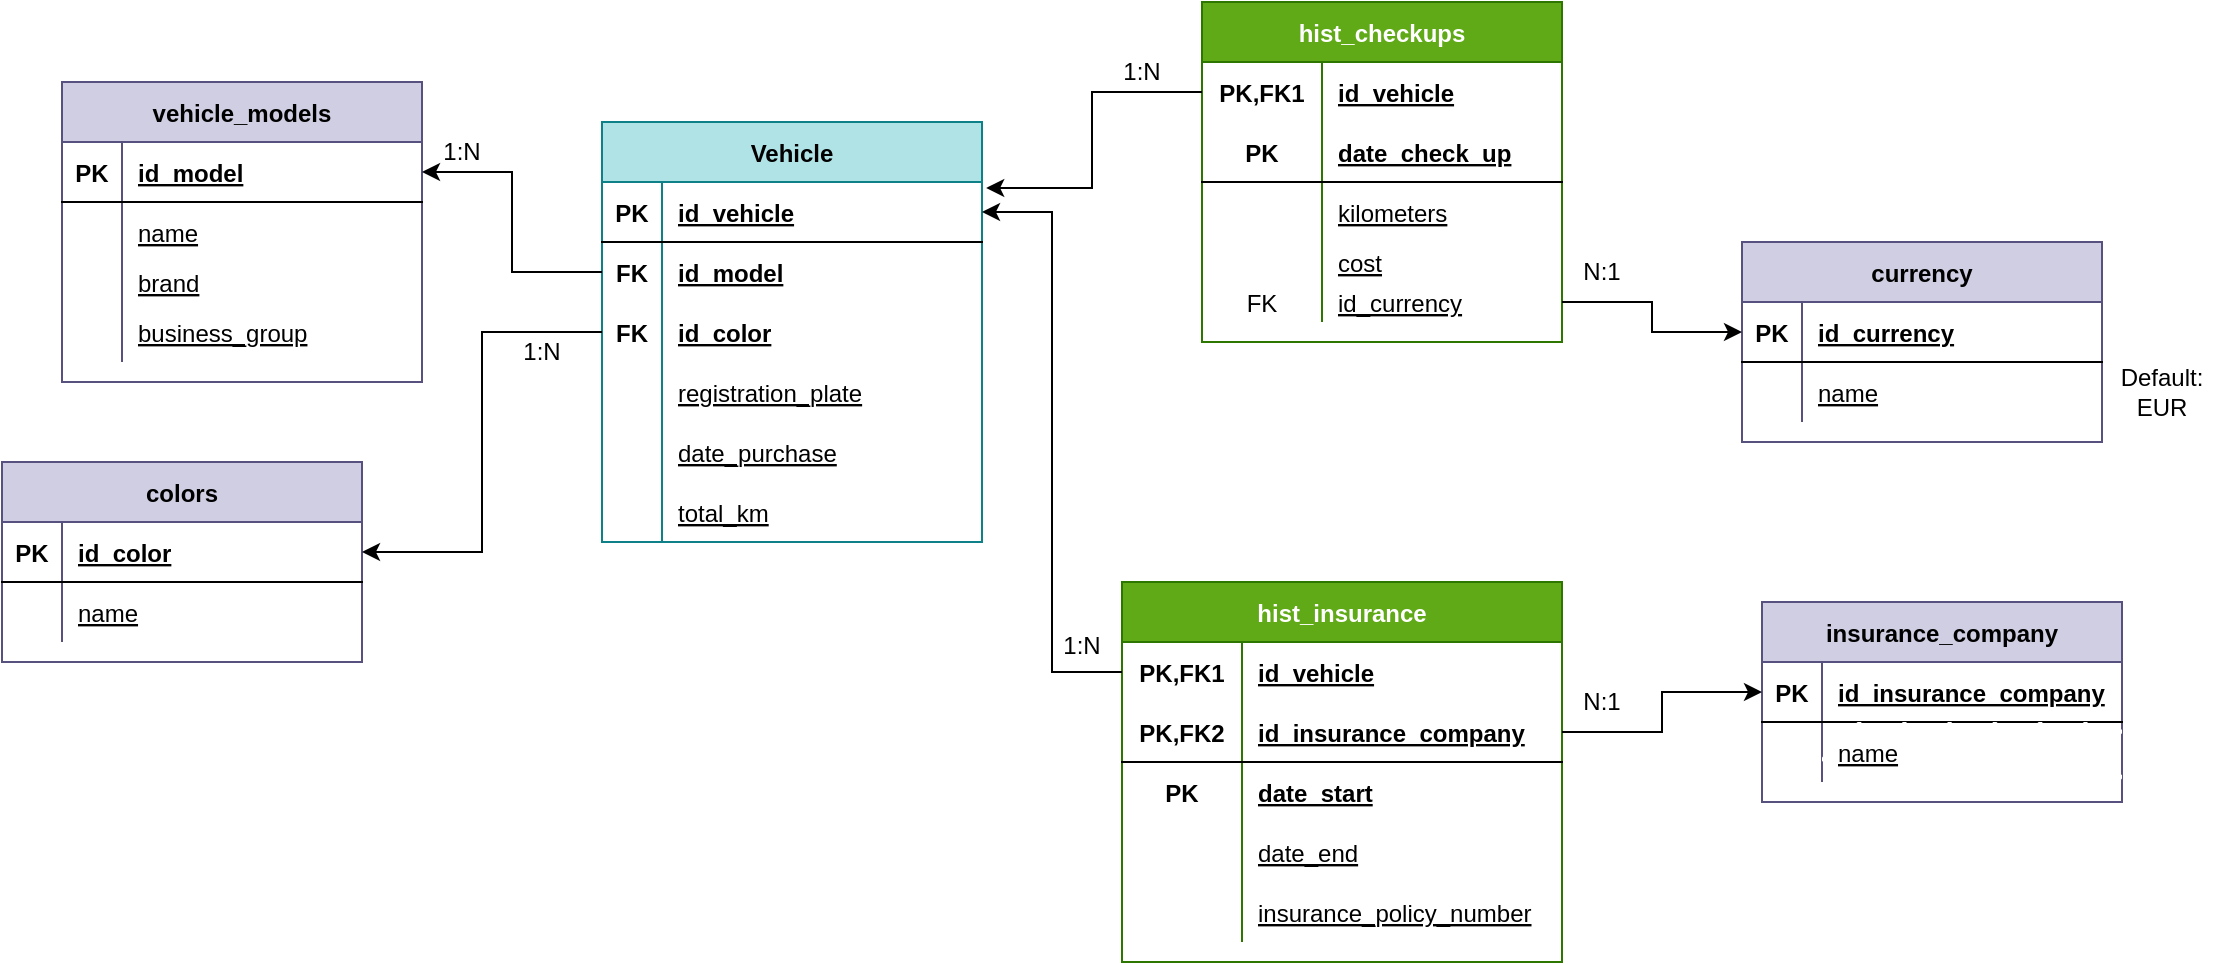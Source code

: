 <mxfile version="20.3.0" type="device"><diagram id="9w8hU1OyF4SvpH2HsI39" name="Page-1"><mxGraphModel dx="1298" dy="807" grid="1" gridSize="10" guides="1" tooltips="1" connect="1" arrows="1" fold="1" page="1" pageScale="1" pageWidth="827" pageHeight="1169" math="0" shadow="0"><root><mxCell id="0"/><mxCell id="1" parent="0"/><mxCell id="NFfWmxg9-mIGtYO5p1QO-1" value="Vehicle" style="shape=table;startSize=30;container=1;collapsible=1;childLayout=tableLayout;fixedRows=1;rowLines=0;fontStyle=1;align=center;resizeLast=1;fillColor=#b0e3e6;strokeColor=#0e8088;" vertex="1" parent="1"><mxGeometry x="320" y="330" width="190" height="210" as="geometry"/></mxCell><mxCell id="NFfWmxg9-mIGtYO5p1QO-2" value="" style="shape=tableRow;horizontal=0;startSize=0;swimlaneHead=0;swimlaneBody=0;fillColor=none;collapsible=0;dropTarget=0;points=[[0,0.5],[1,0.5]];portConstraint=eastwest;top=0;left=0;right=0;bottom=1;" vertex="1" parent="NFfWmxg9-mIGtYO5p1QO-1"><mxGeometry y="30" width="190" height="30" as="geometry"/></mxCell><mxCell id="NFfWmxg9-mIGtYO5p1QO-3" value="PK" style="shape=partialRectangle;connectable=0;fillColor=none;top=0;left=0;bottom=0;right=0;fontStyle=1;overflow=hidden;" vertex="1" parent="NFfWmxg9-mIGtYO5p1QO-2"><mxGeometry width="30" height="30" as="geometry"><mxRectangle width="30" height="30" as="alternateBounds"/></mxGeometry></mxCell><mxCell id="NFfWmxg9-mIGtYO5p1QO-4" value="id_vehicle" style="shape=partialRectangle;connectable=0;fillColor=none;top=0;left=0;bottom=0;right=0;align=left;spacingLeft=6;fontStyle=5;overflow=hidden;" vertex="1" parent="NFfWmxg9-mIGtYO5p1QO-2"><mxGeometry x="30" width="160" height="30" as="geometry"><mxRectangle width="160" height="30" as="alternateBounds"/></mxGeometry></mxCell><mxCell id="NFfWmxg9-mIGtYO5p1QO-5" value="" style="shape=tableRow;horizontal=0;startSize=0;swimlaneHead=0;swimlaneBody=0;fillColor=none;collapsible=0;dropTarget=0;points=[[0,0.5],[1,0.5]];portConstraint=eastwest;top=0;left=0;right=0;bottom=0;" vertex="1" parent="NFfWmxg9-mIGtYO5p1QO-1"><mxGeometry y="60" width="190" height="30" as="geometry"/></mxCell><mxCell id="NFfWmxg9-mIGtYO5p1QO-6" value="FK" style="shape=partialRectangle;connectable=0;fillColor=none;top=0;left=0;bottom=0;right=0;editable=1;overflow=hidden;fontStyle=1" vertex="1" parent="NFfWmxg9-mIGtYO5p1QO-5"><mxGeometry width="30" height="30" as="geometry"><mxRectangle width="30" height="30" as="alternateBounds"/></mxGeometry></mxCell><mxCell id="NFfWmxg9-mIGtYO5p1QO-7" value="id_model" style="shape=partialRectangle;connectable=0;fillColor=none;top=0;left=0;bottom=0;right=0;align=left;spacingLeft=6;overflow=hidden;fontStyle=5" vertex="1" parent="NFfWmxg9-mIGtYO5p1QO-5"><mxGeometry x="30" width="160" height="30" as="geometry"><mxRectangle width="160" height="30" as="alternateBounds"/></mxGeometry></mxCell><mxCell id="NFfWmxg9-mIGtYO5p1QO-8" value="" style="shape=tableRow;horizontal=0;startSize=0;swimlaneHead=0;swimlaneBody=0;fillColor=none;collapsible=0;dropTarget=0;points=[[0,0.5],[1,0.5]];portConstraint=eastwest;top=0;left=0;right=0;bottom=0;" vertex="1" parent="NFfWmxg9-mIGtYO5p1QO-1"><mxGeometry y="90" width="190" height="30" as="geometry"/></mxCell><mxCell id="NFfWmxg9-mIGtYO5p1QO-9" value="FK" style="shape=partialRectangle;connectable=0;fillColor=none;top=0;left=0;bottom=0;right=0;editable=1;overflow=hidden;fontStyle=1" vertex="1" parent="NFfWmxg9-mIGtYO5p1QO-8"><mxGeometry width="30" height="30" as="geometry"><mxRectangle width="30" height="30" as="alternateBounds"/></mxGeometry></mxCell><mxCell id="NFfWmxg9-mIGtYO5p1QO-10" value="id_color" style="shape=partialRectangle;connectable=0;fillColor=none;top=0;left=0;bottom=0;right=0;align=left;spacingLeft=6;overflow=hidden;fontStyle=5" vertex="1" parent="NFfWmxg9-mIGtYO5p1QO-8"><mxGeometry x="30" width="160" height="30" as="geometry"><mxRectangle width="160" height="30" as="alternateBounds"/></mxGeometry></mxCell><mxCell id="NFfWmxg9-mIGtYO5p1QO-11" value="" style="shape=tableRow;horizontal=0;startSize=0;swimlaneHead=0;swimlaneBody=0;fillColor=none;collapsible=0;dropTarget=0;points=[[0,0.5],[1,0.5]];portConstraint=eastwest;top=0;left=0;right=0;bottom=0;" vertex="1" parent="NFfWmxg9-mIGtYO5p1QO-1"><mxGeometry y="120" width="190" height="30" as="geometry"/></mxCell><mxCell id="NFfWmxg9-mIGtYO5p1QO-12" value="" style="shape=partialRectangle;connectable=0;fillColor=none;top=0;left=0;bottom=0;right=0;editable=1;overflow=hidden;" vertex="1" parent="NFfWmxg9-mIGtYO5p1QO-11"><mxGeometry width="30" height="30" as="geometry"><mxRectangle width="30" height="30" as="alternateBounds"/></mxGeometry></mxCell><mxCell id="NFfWmxg9-mIGtYO5p1QO-13" value="registration_plate" style="shape=partialRectangle;connectable=0;fillColor=none;top=0;left=0;bottom=0;right=0;align=left;spacingLeft=6;overflow=hidden;fontStyle=4" vertex="1" parent="NFfWmxg9-mIGtYO5p1QO-11"><mxGeometry x="30" width="160" height="30" as="geometry"><mxRectangle width="160" height="30" as="alternateBounds"/></mxGeometry></mxCell><mxCell id="NFfWmxg9-mIGtYO5p1QO-14" value="" style="shape=tableRow;horizontal=0;startSize=0;swimlaneHead=0;swimlaneBody=0;fillColor=none;collapsible=0;dropTarget=0;points=[[0,0.5],[1,0.5]];portConstraint=eastwest;top=0;left=0;right=0;bottom=0;" vertex="1" parent="NFfWmxg9-mIGtYO5p1QO-1"><mxGeometry y="150" width="190" height="30" as="geometry"/></mxCell><mxCell id="NFfWmxg9-mIGtYO5p1QO-15" value="" style="shape=partialRectangle;connectable=0;fillColor=none;top=0;left=0;bottom=0;right=0;editable=1;overflow=hidden;" vertex="1" parent="NFfWmxg9-mIGtYO5p1QO-14"><mxGeometry width="30" height="30" as="geometry"><mxRectangle width="30" height="30" as="alternateBounds"/></mxGeometry></mxCell><mxCell id="NFfWmxg9-mIGtYO5p1QO-16" value="date_purchase" style="shape=partialRectangle;connectable=0;fillColor=none;top=0;left=0;bottom=0;right=0;align=left;spacingLeft=6;overflow=hidden;fontStyle=4" vertex="1" parent="NFfWmxg9-mIGtYO5p1QO-14"><mxGeometry x="30" width="160" height="30" as="geometry"><mxRectangle width="160" height="30" as="alternateBounds"/></mxGeometry></mxCell><mxCell id="NFfWmxg9-mIGtYO5p1QO-17" value="" style="shape=tableRow;horizontal=0;startSize=0;swimlaneHead=0;swimlaneBody=0;fillColor=none;collapsible=0;dropTarget=0;points=[[0,0.5],[1,0.5]];portConstraint=eastwest;top=0;left=0;right=0;bottom=0;" vertex="1" parent="NFfWmxg9-mIGtYO5p1QO-1"><mxGeometry y="180" width="190" height="30" as="geometry"/></mxCell><mxCell id="NFfWmxg9-mIGtYO5p1QO-18" value="" style="shape=partialRectangle;connectable=0;fillColor=none;top=0;left=0;bottom=0;right=0;editable=1;overflow=hidden;" vertex="1" parent="NFfWmxg9-mIGtYO5p1QO-17"><mxGeometry width="30" height="30" as="geometry"><mxRectangle width="30" height="30" as="alternateBounds"/></mxGeometry></mxCell><mxCell id="NFfWmxg9-mIGtYO5p1QO-19" value="total_km" style="shape=partialRectangle;connectable=0;fillColor=none;top=0;left=0;bottom=0;right=0;align=left;spacingLeft=6;overflow=hidden;fontStyle=4" vertex="1" parent="NFfWmxg9-mIGtYO5p1QO-17"><mxGeometry x="30" width="160" height="30" as="geometry"><mxRectangle width="160" height="30" as="alternateBounds"/></mxGeometry></mxCell><mxCell id="NFfWmxg9-mIGtYO5p1QO-20" value="vehicle_models" style="shape=table;startSize=30;container=1;collapsible=1;childLayout=tableLayout;fixedRows=1;rowLines=0;fontStyle=1;align=center;resizeLast=1;fillColor=#d0cee2;strokeColor=#56517e;" vertex="1" parent="1"><mxGeometry x="50" y="310" width="180" height="150" as="geometry"/></mxCell><mxCell id="NFfWmxg9-mIGtYO5p1QO-21" value="" style="shape=tableRow;horizontal=0;startSize=0;swimlaneHead=0;swimlaneBody=0;fillColor=none;collapsible=0;dropTarget=0;points=[[0,0.5],[1,0.5]];portConstraint=eastwest;top=0;left=0;right=0;bottom=1;" vertex="1" parent="NFfWmxg9-mIGtYO5p1QO-20"><mxGeometry y="30" width="180" height="30" as="geometry"/></mxCell><mxCell id="NFfWmxg9-mIGtYO5p1QO-22" value="PK" style="shape=partialRectangle;connectable=0;fillColor=none;top=0;left=0;bottom=0;right=0;fontStyle=1;overflow=hidden;" vertex="1" parent="NFfWmxg9-mIGtYO5p1QO-21"><mxGeometry width="30" height="30" as="geometry"><mxRectangle width="30" height="30" as="alternateBounds"/></mxGeometry></mxCell><mxCell id="NFfWmxg9-mIGtYO5p1QO-23" value="id_model" style="shape=partialRectangle;connectable=0;fillColor=none;top=0;left=0;bottom=0;right=0;align=left;spacingLeft=6;fontStyle=5;overflow=hidden;" vertex="1" parent="NFfWmxg9-mIGtYO5p1QO-21"><mxGeometry x="30" width="150" height="30" as="geometry"><mxRectangle width="150" height="30" as="alternateBounds"/></mxGeometry></mxCell><mxCell id="NFfWmxg9-mIGtYO5p1QO-24" value="" style="shape=tableRow;horizontal=0;startSize=0;swimlaneHead=0;swimlaneBody=0;fillColor=none;collapsible=0;dropTarget=0;points=[[0,0.5],[1,0.5]];portConstraint=eastwest;top=0;left=0;right=0;bottom=0;" vertex="1" parent="NFfWmxg9-mIGtYO5p1QO-20"><mxGeometry y="60" width="180" height="30" as="geometry"/></mxCell><mxCell id="NFfWmxg9-mIGtYO5p1QO-25" value="" style="shape=partialRectangle;connectable=0;fillColor=none;top=0;left=0;bottom=0;right=0;editable=1;overflow=hidden;" vertex="1" parent="NFfWmxg9-mIGtYO5p1QO-24"><mxGeometry width="30" height="30" as="geometry"><mxRectangle width="30" height="30" as="alternateBounds"/></mxGeometry></mxCell><mxCell id="NFfWmxg9-mIGtYO5p1QO-26" value="name" style="shape=partialRectangle;connectable=0;fillColor=none;top=0;left=0;bottom=0;right=0;align=left;spacingLeft=6;overflow=hidden;fontStyle=4" vertex="1" parent="NFfWmxg9-mIGtYO5p1QO-24"><mxGeometry x="30" width="150" height="30" as="geometry"><mxRectangle width="150" height="30" as="alternateBounds"/></mxGeometry></mxCell><mxCell id="NFfWmxg9-mIGtYO5p1QO-27" value="" style="shape=tableRow;horizontal=0;startSize=0;swimlaneHead=0;swimlaneBody=0;fillColor=none;collapsible=0;dropTarget=0;points=[[0,0.5],[1,0.5]];portConstraint=eastwest;top=0;left=0;right=0;bottom=0;" vertex="1" parent="NFfWmxg9-mIGtYO5p1QO-20"><mxGeometry y="90" width="180" height="20" as="geometry"/></mxCell><mxCell id="NFfWmxg9-mIGtYO5p1QO-28" value="" style="shape=partialRectangle;connectable=0;fillColor=none;top=0;left=0;bottom=0;right=0;editable=1;overflow=hidden;" vertex="1" parent="NFfWmxg9-mIGtYO5p1QO-27"><mxGeometry width="30" height="20" as="geometry"><mxRectangle width="30" height="20" as="alternateBounds"/></mxGeometry></mxCell><mxCell id="NFfWmxg9-mIGtYO5p1QO-29" value="brand" style="shape=partialRectangle;connectable=0;fillColor=none;top=0;left=0;bottom=0;right=0;align=left;spacingLeft=6;overflow=hidden;fontStyle=4" vertex="1" parent="NFfWmxg9-mIGtYO5p1QO-27"><mxGeometry x="30" width="150" height="20" as="geometry"><mxRectangle width="150" height="20" as="alternateBounds"/></mxGeometry></mxCell><mxCell id="NFfWmxg9-mIGtYO5p1QO-30" value="" style="shape=tableRow;horizontal=0;startSize=0;swimlaneHead=0;swimlaneBody=0;fillColor=none;collapsible=0;dropTarget=0;points=[[0,0.5],[1,0.5]];portConstraint=eastwest;top=0;left=0;right=0;bottom=0;" vertex="1" parent="NFfWmxg9-mIGtYO5p1QO-20"><mxGeometry y="110" width="180" height="30" as="geometry"/></mxCell><mxCell id="NFfWmxg9-mIGtYO5p1QO-31" value="" style="shape=partialRectangle;connectable=0;fillColor=none;top=0;left=0;bottom=0;right=0;editable=1;overflow=hidden;" vertex="1" parent="NFfWmxg9-mIGtYO5p1QO-30"><mxGeometry width="30" height="30" as="geometry"><mxRectangle width="30" height="30" as="alternateBounds"/></mxGeometry></mxCell><mxCell id="NFfWmxg9-mIGtYO5p1QO-32" value="business_group" style="shape=partialRectangle;connectable=0;fillColor=none;top=0;left=0;bottom=0;right=0;align=left;spacingLeft=6;overflow=hidden;fontStyle=4" vertex="1" parent="NFfWmxg9-mIGtYO5p1QO-30"><mxGeometry x="30" width="150" height="30" as="geometry"><mxRectangle width="150" height="30" as="alternateBounds"/></mxGeometry></mxCell><mxCell id="NFfWmxg9-mIGtYO5p1QO-33" value="colors" style="shape=table;startSize=30;container=1;collapsible=1;childLayout=tableLayout;fixedRows=1;rowLines=0;fontStyle=1;align=center;resizeLast=1;fillColor=#d0cee2;strokeColor=#56517e;" vertex="1" parent="1"><mxGeometry x="20" y="500" width="180" height="100" as="geometry"/></mxCell><mxCell id="NFfWmxg9-mIGtYO5p1QO-34" value="" style="shape=tableRow;horizontal=0;startSize=0;swimlaneHead=0;swimlaneBody=0;fillColor=none;collapsible=0;dropTarget=0;points=[[0,0.5],[1,0.5]];portConstraint=eastwest;top=0;left=0;right=0;bottom=1;" vertex="1" parent="NFfWmxg9-mIGtYO5p1QO-33"><mxGeometry y="30" width="180" height="30" as="geometry"/></mxCell><mxCell id="NFfWmxg9-mIGtYO5p1QO-35" value="PK" style="shape=partialRectangle;connectable=0;fillColor=none;top=0;left=0;bottom=0;right=0;fontStyle=1;overflow=hidden;" vertex="1" parent="NFfWmxg9-mIGtYO5p1QO-34"><mxGeometry width="30" height="30" as="geometry"><mxRectangle width="30" height="30" as="alternateBounds"/></mxGeometry></mxCell><mxCell id="NFfWmxg9-mIGtYO5p1QO-36" value="id_color" style="shape=partialRectangle;connectable=0;fillColor=none;top=0;left=0;bottom=0;right=0;align=left;spacingLeft=6;fontStyle=5;overflow=hidden;" vertex="1" parent="NFfWmxg9-mIGtYO5p1QO-34"><mxGeometry x="30" width="150" height="30" as="geometry"><mxRectangle width="150" height="30" as="alternateBounds"/></mxGeometry></mxCell><mxCell id="NFfWmxg9-mIGtYO5p1QO-37" value="" style="shape=tableRow;horizontal=0;startSize=0;swimlaneHead=0;swimlaneBody=0;fillColor=none;collapsible=0;dropTarget=0;points=[[0,0.5],[1,0.5]];portConstraint=eastwest;top=0;left=0;right=0;bottom=0;" vertex="1" parent="NFfWmxg9-mIGtYO5p1QO-33"><mxGeometry y="60" width="180" height="30" as="geometry"/></mxCell><mxCell id="NFfWmxg9-mIGtYO5p1QO-38" value="" style="shape=partialRectangle;connectable=0;fillColor=none;top=0;left=0;bottom=0;right=0;editable=1;overflow=hidden;" vertex="1" parent="NFfWmxg9-mIGtYO5p1QO-37"><mxGeometry width="30" height="30" as="geometry"><mxRectangle width="30" height="30" as="alternateBounds"/></mxGeometry></mxCell><mxCell id="NFfWmxg9-mIGtYO5p1QO-39" value="name" style="shape=partialRectangle;connectable=0;fillColor=none;top=0;left=0;bottom=0;right=0;align=left;spacingLeft=6;overflow=hidden;fontStyle=4" vertex="1" parent="NFfWmxg9-mIGtYO5p1QO-37"><mxGeometry x="30" width="150" height="30" as="geometry"><mxRectangle width="150" height="30" as="alternateBounds"/></mxGeometry></mxCell><mxCell id="NFfWmxg9-mIGtYO5p1QO-40" value="currency" style="shape=table;startSize=30;container=1;collapsible=1;childLayout=tableLayout;fixedRows=1;rowLines=0;fontStyle=1;align=center;resizeLast=1;fillColor=#d0cee2;strokeColor=#56517e;" vertex="1" parent="1"><mxGeometry x="890" y="390" width="180" height="100" as="geometry"/></mxCell><mxCell id="NFfWmxg9-mIGtYO5p1QO-41" value="" style="shape=tableRow;horizontal=0;startSize=0;swimlaneHead=0;swimlaneBody=0;fillColor=none;collapsible=0;dropTarget=0;points=[[0,0.5],[1,0.5]];portConstraint=eastwest;top=0;left=0;right=0;bottom=1;" vertex="1" parent="NFfWmxg9-mIGtYO5p1QO-40"><mxGeometry y="30" width="180" height="30" as="geometry"/></mxCell><mxCell id="NFfWmxg9-mIGtYO5p1QO-42" value="PK" style="shape=partialRectangle;connectable=0;fillColor=none;top=0;left=0;bottom=0;right=0;fontStyle=1;overflow=hidden;" vertex="1" parent="NFfWmxg9-mIGtYO5p1QO-41"><mxGeometry width="30" height="30" as="geometry"><mxRectangle width="30" height="30" as="alternateBounds"/></mxGeometry></mxCell><mxCell id="NFfWmxg9-mIGtYO5p1QO-43" value="id_currency" style="shape=partialRectangle;connectable=0;fillColor=none;top=0;left=0;bottom=0;right=0;align=left;spacingLeft=6;fontStyle=5;overflow=hidden;" vertex="1" parent="NFfWmxg9-mIGtYO5p1QO-41"><mxGeometry x="30" width="150" height="30" as="geometry"><mxRectangle width="150" height="30" as="alternateBounds"/></mxGeometry></mxCell><mxCell id="NFfWmxg9-mIGtYO5p1QO-44" value="" style="shape=tableRow;horizontal=0;startSize=0;swimlaneHead=0;swimlaneBody=0;fillColor=none;collapsible=0;dropTarget=0;points=[[0,0.5],[1,0.5]];portConstraint=eastwest;top=0;left=0;right=0;bottom=0;" vertex="1" parent="NFfWmxg9-mIGtYO5p1QO-40"><mxGeometry y="60" width="180" height="30" as="geometry"/></mxCell><mxCell id="NFfWmxg9-mIGtYO5p1QO-45" value="" style="shape=partialRectangle;connectable=0;fillColor=none;top=0;left=0;bottom=0;right=0;editable=1;overflow=hidden;" vertex="1" parent="NFfWmxg9-mIGtYO5p1QO-44"><mxGeometry width="30" height="30" as="geometry"><mxRectangle width="30" height="30" as="alternateBounds"/></mxGeometry></mxCell><mxCell id="NFfWmxg9-mIGtYO5p1QO-46" value="name" style="shape=partialRectangle;connectable=0;fillColor=none;top=0;left=0;bottom=0;right=0;align=left;spacingLeft=6;overflow=hidden;fontStyle=4" vertex="1" parent="NFfWmxg9-mIGtYO5p1QO-44"><mxGeometry x="30" width="150" height="30" as="geometry"><mxRectangle width="150" height="30" as="alternateBounds"/></mxGeometry></mxCell><mxCell id="NFfWmxg9-mIGtYO5p1QO-47" style="edgeStyle=orthogonalEdgeStyle;rounded=0;orthogonalLoop=1;jettySize=auto;html=1;exitX=0;exitY=0.5;exitDx=0;exitDy=0;entryX=1;entryY=0.5;entryDx=0;entryDy=0;" edge="1" parent="1" source="NFfWmxg9-mIGtYO5p1QO-8" target="NFfWmxg9-mIGtYO5p1QO-34"><mxGeometry relative="1" as="geometry"/></mxCell><mxCell id="NFfWmxg9-mIGtYO5p1QO-48" value="hist_checkups" style="shape=table;startSize=30;container=1;collapsible=1;childLayout=tableLayout;fixedRows=1;rowLines=0;fontStyle=1;align=center;resizeLast=1;fillColor=#60a917;strokeColor=#2D7600;fontColor=#ffffff;" vertex="1" parent="1"><mxGeometry x="620" y="270" width="180" height="170" as="geometry"><mxRectangle x="620" y="270" width="120" height="30" as="alternateBounds"/></mxGeometry></mxCell><mxCell id="NFfWmxg9-mIGtYO5p1QO-49" value="" style="shape=tableRow;horizontal=0;startSize=0;swimlaneHead=0;swimlaneBody=0;fillColor=none;collapsible=0;dropTarget=0;points=[[0,0.5],[1,0.5]];portConstraint=eastwest;top=0;left=0;right=0;bottom=0;" vertex="1" parent="NFfWmxg9-mIGtYO5p1QO-48"><mxGeometry y="30" width="180" height="30" as="geometry"/></mxCell><mxCell id="NFfWmxg9-mIGtYO5p1QO-50" value="PK,FK1" style="shape=partialRectangle;connectable=0;fillColor=none;top=0;left=0;bottom=0;right=0;fontStyle=1;overflow=hidden;" vertex="1" parent="NFfWmxg9-mIGtYO5p1QO-49"><mxGeometry width="60" height="30" as="geometry"><mxRectangle width="60" height="30" as="alternateBounds"/></mxGeometry></mxCell><mxCell id="NFfWmxg9-mIGtYO5p1QO-51" value="id_vehicle" style="shape=partialRectangle;connectable=0;fillColor=none;top=0;left=0;bottom=0;right=0;align=left;spacingLeft=6;fontStyle=5;overflow=hidden;" vertex="1" parent="NFfWmxg9-mIGtYO5p1QO-49"><mxGeometry x="60" width="120" height="30" as="geometry"><mxRectangle width="120" height="30" as="alternateBounds"/></mxGeometry></mxCell><mxCell id="NFfWmxg9-mIGtYO5p1QO-52" value="" style="shape=tableRow;horizontal=0;startSize=0;swimlaneHead=0;swimlaneBody=0;fillColor=none;collapsible=0;dropTarget=0;points=[[0,0.5],[1,0.5]];portConstraint=eastwest;top=0;left=0;right=0;bottom=1;" vertex="1" parent="NFfWmxg9-mIGtYO5p1QO-48"><mxGeometry y="60" width="180" height="30" as="geometry"/></mxCell><mxCell id="NFfWmxg9-mIGtYO5p1QO-53" value="PK" style="shape=partialRectangle;connectable=0;fillColor=none;top=0;left=0;bottom=0;right=0;fontStyle=1;overflow=hidden;" vertex="1" parent="NFfWmxg9-mIGtYO5p1QO-52"><mxGeometry width="60" height="30" as="geometry"><mxRectangle width="60" height="30" as="alternateBounds"/></mxGeometry></mxCell><mxCell id="NFfWmxg9-mIGtYO5p1QO-54" value="date_check_up" style="shape=partialRectangle;connectable=0;fillColor=none;top=0;left=0;bottom=0;right=0;align=left;spacingLeft=6;fontStyle=5;overflow=hidden;" vertex="1" parent="NFfWmxg9-mIGtYO5p1QO-52"><mxGeometry x="60" width="120" height="30" as="geometry"><mxRectangle width="120" height="30" as="alternateBounds"/></mxGeometry></mxCell><mxCell id="NFfWmxg9-mIGtYO5p1QO-55" value="" style="shape=tableRow;horizontal=0;startSize=0;swimlaneHead=0;swimlaneBody=0;fillColor=none;collapsible=0;dropTarget=0;points=[[0,0.5],[1,0.5]];portConstraint=eastwest;top=0;left=0;right=0;bottom=0;" vertex="1" parent="NFfWmxg9-mIGtYO5p1QO-48"><mxGeometry y="90" width="180" height="30" as="geometry"/></mxCell><mxCell id="NFfWmxg9-mIGtYO5p1QO-56" value="" style="shape=partialRectangle;connectable=0;fillColor=none;top=0;left=0;bottom=0;right=0;editable=1;overflow=hidden;" vertex="1" parent="NFfWmxg9-mIGtYO5p1QO-55"><mxGeometry width="60" height="30" as="geometry"><mxRectangle width="60" height="30" as="alternateBounds"/></mxGeometry></mxCell><mxCell id="NFfWmxg9-mIGtYO5p1QO-57" value="kilometers" style="shape=partialRectangle;connectable=0;fillColor=none;top=0;left=0;bottom=0;right=0;align=left;spacingLeft=6;overflow=hidden;fontStyle=4" vertex="1" parent="NFfWmxg9-mIGtYO5p1QO-55"><mxGeometry x="60" width="120" height="30" as="geometry"><mxRectangle width="120" height="30" as="alternateBounds"/></mxGeometry></mxCell><mxCell id="NFfWmxg9-mIGtYO5p1QO-58" value="" style="shape=tableRow;horizontal=0;startSize=0;swimlaneHead=0;swimlaneBody=0;fillColor=none;collapsible=0;dropTarget=0;points=[[0,0.5],[1,0.5]];portConstraint=eastwest;top=0;left=0;right=0;bottom=0;" vertex="1" parent="NFfWmxg9-mIGtYO5p1QO-48"><mxGeometry y="120" width="180" height="20" as="geometry"/></mxCell><mxCell id="NFfWmxg9-mIGtYO5p1QO-59" value="" style="shape=partialRectangle;connectable=0;fillColor=none;top=0;left=0;bottom=0;right=0;editable=1;overflow=hidden;" vertex="1" parent="NFfWmxg9-mIGtYO5p1QO-58"><mxGeometry width="60" height="20" as="geometry"><mxRectangle width="60" height="20" as="alternateBounds"/></mxGeometry></mxCell><mxCell id="NFfWmxg9-mIGtYO5p1QO-60" value="cost" style="shape=partialRectangle;connectable=0;fillColor=none;top=0;left=0;bottom=0;right=0;align=left;spacingLeft=6;overflow=hidden;fontStyle=4" vertex="1" parent="NFfWmxg9-mIGtYO5p1QO-58"><mxGeometry x="60" width="120" height="20" as="geometry"><mxRectangle width="120" height="20" as="alternateBounds"/></mxGeometry></mxCell><mxCell id="NFfWmxg9-mIGtYO5p1QO-61" value="" style="shape=tableRow;horizontal=0;startSize=0;swimlaneHead=0;swimlaneBody=0;fillColor=none;collapsible=0;dropTarget=0;points=[[0,0.5],[1,0.5]];portConstraint=eastwest;top=0;left=0;right=0;bottom=0;" vertex="1" parent="NFfWmxg9-mIGtYO5p1QO-48"><mxGeometry y="140" width="180" height="20" as="geometry"/></mxCell><mxCell id="NFfWmxg9-mIGtYO5p1QO-62" value="FK" style="shape=partialRectangle;connectable=0;fillColor=none;top=0;left=0;bottom=0;right=0;editable=1;overflow=hidden;" vertex="1" parent="NFfWmxg9-mIGtYO5p1QO-61"><mxGeometry width="60" height="20" as="geometry"><mxRectangle width="60" height="20" as="alternateBounds"/></mxGeometry></mxCell><mxCell id="NFfWmxg9-mIGtYO5p1QO-63" value="id_currency" style="shape=partialRectangle;connectable=0;fillColor=none;top=0;left=0;bottom=0;right=0;align=left;spacingLeft=6;overflow=hidden;fontStyle=4" vertex="1" parent="NFfWmxg9-mIGtYO5p1QO-61"><mxGeometry x="60" width="120" height="20" as="geometry"><mxRectangle width="120" height="20" as="alternateBounds"/></mxGeometry></mxCell><mxCell id="NFfWmxg9-mIGtYO5p1QO-64" style="edgeStyle=orthogonalEdgeStyle;rounded=0;orthogonalLoop=1;jettySize=auto;html=1;exitX=0;exitY=0.5;exitDx=0;exitDy=0;entryX=1;entryY=0.5;entryDx=0;entryDy=0;" edge="1" parent="1" source="NFfWmxg9-mIGtYO5p1QO-5" target="NFfWmxg9-mIGtYO5p1QO-21"><mxGeometry relative="1" as="geometry"/></mxCell><mxCell id="NFfWmxg9-mIGtYO5p1QO-65" value="Default: EUR" style="text;html=1;strokeColor=none;fillColor=none;align=center;verticalAlign=middle;whiteSpace=wrap;rounded=0;" vertex="1" parent="1"><mxGeometry x="1070" y="450" width="60" height="30" as="geometry"/></mxCell><mxCell id="NFfWmxg9-mIGtYO5p1QO-66" value="hist_insurance" style="shape=table;startSize=30;container=1;collapsible=1;childLayout=tableLayout;fixedRows=1;rowLines=0;fontStyle=1;align=center;resizeLast=1;fillColor=#60a917;strokeColor=#2D7600;fontColor=#ffffff;" vertex="1" parent="1"><mxGeometry x="580" y="560" width="220" height="190" as="geometry"/></mxCell><mxCell id="NFfWmxg9-mIGtYO5p1QO-67" value="" style="shape=tableRow;horizontal=0;startSize=0;swimlaneHead=0;swimlaneBody=0;fillColor=none;collapsible=0;dropTarget=0;points=[[0,0.5],[1,0.5]];portConstraint=eastwest;top=0;left=0;right=0;bottom=0;" vertex="1" parent="NFfWmxg9-mIGtYO5p1QO-66"><mxGeometry y="30" width="220" height="30" as="geometry"/></mxCell><mxCell id="NFfWmxg9-mIGtYO5p1QO-68" value="PK,FK1" style="shape=partialRectangle;connectable=0;fillColor=none;top=0;left=0;bottom=0;right=0;fontStyle=1;overflow=hidden;" vertex="1" parent="NFfWmxg9-mIGtYO5p1QO-67"><mxGeometry width="60" height="30" as="geometry"><mxRectangle width="60" height="30" as="alternateBounds"/></mxGeometry></mxCell><mxCell id="NFfWmxg9-mIGtYO5p1QO-69" value="id_vehicle" style="shape=partialRectangle;connectable=0;fillColor=none;top=0;left=0;bottom=0;right=0;align=left;spacingLeft=6;fontStyle=5;overflow=hidden;" vertex="1" parent="NFfWmxg9-mIGtYO5p1QO-67"><mxGeometry x="60" width="160" height="30" as="geometry"><mxRectangle width="160" height="30" as="alternateBounds"/></mxGeometry></mxCell><mxCell id="NFfWmxg9-mIGtYO5p1QO-70" value="" style="shape=tableRow;horizontal=0;startSize=0;swimlaneHead=0;swimlaneBody=0;fillColor=none;collapsible=0;dropTarget=0;points=[[0,0.5],[1,0.5]];portConstraint=eastwest;top=0;left=0;right=0;bottom=1;" vertex="1" parent="NFfWmxg9-mIGtYO5p1QO-66"><mxGeometry y="60" width="220" height="30" as="geometry"/></mxCell><mxCell id="NFfWmxg9-mIGtYO5p1QO-71" value="PK,FK2" style="shape=partialRectangle;connectable=0;fillColor=none;top=0;left=0;bottom=0;right=0;fontStyle=1;overflow=hidden;" vertex="1" parent="NFfWmxg9-mIGtYO5p1QO-70"><mxGeometry width="60" height="30" as="geometry"><mxRectangle width="60" height="30" as="alternateBounds"/></mxGeometry></mxCell><mxCell id="NFfWmxg9-mIGtYO5p1QO-72" value="id_insurance_company" style="shape=partialRectangle;connectable=0;fillColor=none;top=0;left=0;bottom=0;right=0;align=left;spacingLeft=6;fontStyle=5;overflow=hidden;" vertex="1" parent="NFfWmxg9-mIGtYO5p1QO-70"><mxGeometry x="60" width="160" height="30" as="geometry"><mxRectangle width="160" height="30" as="alternateBounds"/></mxGeometry></mxCell><mxCell id="NFfWmxg9-mIGtYO5p1QO-73" value="" style="shape=tableRow;horizontal=0;startSize=0;swimlaneHead=0;swimlaneBody=0;fillColor=none;collapsible=0;dropTarget=0;points=[[0,0.5],[1,0.5]];portConstraint=eastwest;top=0;left=0;right=0;bottom=0;" vertex="1" parent="NFfWmxg9-mIGtYO5p1QO-66"><mxGeometry y="90" width="220" height="30" as="geometry"/></mxCell><mxCell id="NFfWmxg9-mIGtYO5p1QO-74" value="PK" style="shape=partialRectangle;connectable=0;fillColor=none;top=0;left=0;bottom=0;right=0;editable=1;overflow=hidden;fontStyle=1" vertex="1" parent="NFfWmxg9-mIGtYO5p1QO-73"><mxGeometry width="60" height="30" as="geometry"><mxRectangle width="60" height="30" as="alternateBounds"/></mxGeometry></mxCell><mxCell id="NFfWmxg9-mIGtYO5p1QO-75" value="date_start" style="shape=partialRectangle;connectable=0;fillColor=none;top=0;left=0;bottom=0;right=0;align=left;spacingLeft=6;overflow=hidden;fontStyle=5" vertex="1" parent="NFfWmxg9-mIGtYO5p1QO-73"><mxGeometry x="60" width="160" height="30" as="geometry"><mxRectangle width="160" height="30" as="alternateBounds"/></mxGeometry></mxCell><mxCell id="NFfWmxg9-mIGtYO5p1QO-76" value="" style="shape=tableRow;horizontal=0;startSize=0;swimlaneHead=0;swimlaneBody=0;fillColor=none;collapsible=0;dropTarget=0;points=[[0,0.5],[1,0.5]];portConstraint=eastwest;top=0;left=0;right=0;bottom=0;" vertex="1" parent="NFfWmxg9-mIGtYO5p1QO-66"><mxGeometry y="120" width="220" height="30" as="geometry"/></mxCell><mxCell id="NFfWmxg9-mIGtYO5p1QO-77" value="" style="shape=partialRectangle;connectable=0;fillColor=none;top=0;left=0;bottom=0;right=0;editable=1;overflow=hidden;" vertex="1" parent="NFfWmxg9-mIGtYO5p1QO-76"><mxGeometry width="60" height="30" as="geometry"><mxRectangle width="60" height="30" as="alternateBounds"/></mxGeometry></mxCell><mxCell id="NFfWmxg9-mIGtYO5p1QO-78" value="date_end" style="shape=partialRectangle;connectable=0;fillColor=none;top=0;left=0;bottom=0;right=0;align=left;spacingLeft=6;overflow=hidden;fontStyle=4" vertex="1" parent="NFfWmxg9-mIGtYO5p1QO-76"><mxGeometry x="60" width="160" height="30" as="geometry"><mxRectangle width="160" height="30" as="alternateBounds"/></mxGeometry></mxCell><mxCell id="NFfWmxg9-mIGtYO5p1QO-79" value="" style="shape=tableRow;horizontal=0;startSize=0;swimlaneHead=0;swimlaneBody=0;fillColor=none;collapsible=0;dropTarget=0;points=[[0,0.5],[1,0.5]];portConstraint=eastwest;top=0;left=0;right=0;bottom=0;" vertex="1" parent="NFfWmxg9-mIGtYO5p1QO-66"><mxGeometry y="150" width="220" height="30" as="geometry"/></mxCell><mxCell id="NFfWmxg9-mIGtYO5p1QO-80" value="" style="shape=partialRectangle;connectable=0;fillColor=none;top=0;left=0;bottom=0;right=0;editable=1;overflow=hidden;" vertex="1" parent="NFfWmxg9-mIGtYO5p1QO-79"><mxGeometry width="60" height="30" as="geometry"><mxRectangle width="60" height="30" as="alternateBounds"/></mxGeometry></mxCell><mxCell id="NFfWmxg9-mIGtYO5p1QO-81" value="insurance_policy_number" style="shape=partialRectangle;connectable=0;fillColor=none;top=0;left=0;bottom=0;right=0;align=left;spacingLeft=6;overflow=hidden;fontStyle=4" vertex="1" parent="NFfWmxg9-mIGtYO5p1QO-79"><mxGeometry x="60" width="160" height="30" as="geometry"><mxRectangle width="160" height="30" as="alternateBounds"/></mxGeometry></mxCell><mxCell id="NFfWmxg9-mIGtYO5p1QO-82" value="insurance_company" style="shape=table;startSize=30;container=1;collapsible=1;childLayout=tableLayout;fixedRows=1;rowLines=0;fontStyle=1;align=center;resizeLast=1;fillColor=#d0cee2;strokeColor=#56517e;" vertex="1" parent="1"><mxGeometry x="900" y="570" width="180" height="100" as="geometry"/></mxCell><mxCell id="NFfWmxg9-mIGtYO5p1QO-83" value="" style="shape=tableRow;horizontal=0;startSize=0;swimlaneHead=0;swimlaneBody=0;fillColor=none;collapsible=0;dropTarget=0;points=[[0,0.5],[1,0.5]];portConstraint=eastwest;top=0;left=0;right=0;bottom=1;" vertex="1" parent="NFfWmxg9-mIGtYO5p1QO-82"><mxGeometry y="30" width="180" height="30" as="geometry"/></mxCell><mxCell id="NFfWmxg9-mIGtYO5p1QO-84" value="PK" style="shape=partialRectangle;connectable=0;fillColor=none;top=0;left=0;bottom=0;right=0;fontStyle=1;overflow=hidden;" vertex="1" parent="NFfWmxg9-mIGtYO5p1QO-83"><mxGeometry width="30" height="30" as="geometry"><mxRectangle width="30" height="30" as="alternateBounds"/></mxGeometry></mxCell><mxCell id="NFfWmxg9-mIGtYO5p1QO-85" value="id_insurance_company" style="shape=partialRectangle;connectable=0;fillColor=none;top=0;left=0;bottom=0;right=0;align=left;spacingLeft=6;fontStyle=5;overflow=hidden;" vertex="1" parent="NFfWmxg9-mIGtYO5p1QO-83"><mxGeometry x="30" width="150" height="30" as="geometry"><mxRectangle width="150" height="30" as="alternateBounds"/></mxGeometry></mxCell><mxCell id="NFfWmxg9-mIGtYO5p1QO-86" value="" style="shape=tableRow;horizontal=0;startSize=0;swimlaneHead=0;swimlaneBody=0;fillColor=none;collapsible=0;dropTarget=0;points=[[0,0.5],[1,0.5]];portConstraint=eastwest;top=0;left=0;right=0;bottom=0;" vertex="1" parent="NFfWmxg9-mIGtYO5p1QO-82"><mxGeometry y="60" width="180" height="30" as="geometry"/></mxCell><mxCell id="NFfWmxg9-mIGtYO5p1QO-87" value="" style="shape=partialRectangle;connectable=0;fillColor=none;top=0;left=0;bottom=0;right=0;editable=1;overflow=hidden;" vertex="1" parent="NFfWmxg9-mIGtYO5p1QO-86"><mxGeometry width="30" height="30" as="geometry"><mxRectangle width="30" height="30" as="alternateBounds"/></mxGeometry></mxCell><mxCell id="NFfWmxg9-mIGtYO5p1QO-88" value="name" style="shape=partialRectangle;connectable=0;top=0;left=0;bottom=0;right=0;align=left;spacingLeft=6;overflow=hidden;fontStyle=4;fillStyle=hatch;" vertex="1" parent="NFfWmxg9-mIGtYO5p1QO-86"><mxGeometry x="30" width="150" height="30" as="geometry"><mxRectangle width="150" height="30" as="alternateBounds"/></mxGeometry></mxCell><mxCell id="NFfWmxg9-mIGtYO5p1QO-89" style="edgeStyle=orthogonalEdgeStyle;rounded=0;orthogonalLoop=1;jettySize=auto;html=1;exitX=0;exitY=0.5;exitDx=0;exitDy=0;" edge="1" parent="1" source="NFfWmxg9-mIGtYO5p1QO-67" target="NFfWmxg9-mIGtYO5p1QO-2"><mxGeometry relative="1" as="geometry"><mxPoint x="520" y="380" as="targetPoint"/></mxGeometry></mxCell><mxCell id="NFfWmxg9-mIGtYO5p1QO-90" style="edgeStyle=orthogonalEdgeStyle;rounded=0;orthogonalLoop=1;jettySize=auto;html=1;exitX=0;exitY=0.5;exitDx=0;exitDy=0;entryX=1.011;entryY=0.1;entryDx=0;entryDy=0;entryPerimeter=0;" edge="1" parent="1" source="NFfWmxg9-mIGtYO5p1QO-49" target="NFfWmxg9-mIGtYO5p1QO-2"><mxGeometry relative="1" as="geometry"><mxPoint x="520" y="320" as="targetPoint"/></mxGeometry></mxCell><mxCell id="NFfWmxg9-mIGtYO5p1QO-91" style="edgeStyle=orthogonalEdgeStyle;rounded=0;orthogonalLoop=1;jettySize=auto;html=1;exitX=1;exitY=0.5;exitDx=0;exitDy=0;entryX=0;entryY=0.5;entryDx=0;entryDy=0;" edge="1" parent="1" source="NFfWmxg9-mIGtYO5p1QO-70" target="NFfWmxg9-mIGtYO5p1QO-83"><mxGeometry relative="1" as="geometry"/></mxCell><mxCell id="NFfWmxg9-mIGtYO5p1QO-92" style="edgeStyle=orthogonalEdgeStyle;rounded=0;orthogonalLoop=1;jettySize=auto;html=1;exitX=1;exitY=0.5;exitDx=0;exitDy=0;entryX=0;entryY=0.5;entryDx=0;entryDy=0;" edge="1" parent="1" source="NFfWmxg9-mIGtYO5p1QO-61" target="NFfWmxg9-mIGtYO5p1QO-41"><mxGeometry relative="1" as="geometry"/></mxCell><mxCell id="NFfWmxg9-mIGtYO5p1QO-93" value="1:N" style="text;html=1;strokeColor=none;fillColor=none;align=center;verticalAlign=middle;whiteSpace=wrap;rounded=0;fillStyle=hatch;" vertex="1" parent="1"><mxGeometry x="220" y="330" width="60" height="30" as="geometry"/></mxCell><mxCell id="NFfWmxg9-mIGtYO5p1QO-94" value="1:N" style="text;html=1;strokeColor=none;fillColor=none;align=center;verticalAlign=middle;whiteSpace=wrap;rounded=0;fillStyle=hatch;" vertex="1" parent="1"><mxGeometry x="260" y="430" width="60" height="30" as="geometry"/></mxCell><mxCell id="NFfWmxg9-mIGtYO5p1QO-95" value="N:1" style="text;html=1;strokeColor=none;fillColor=none;align=center;verticalAlign=middle;whiteSpace=wrap;rounded=0;fillStyle=hatch;" vertex="1" parent="1"><mxGeometry x="790" y="605" width="60" height="30" as="geometry"/></mxCell><mxCell id="NFfWmxg9-mIGtYO5p1QO-96" value="N:1" style="text;html=1;strokeColor=none;fillColor=none;align=center;verticalAlign=middle;whiteSpace=wrap;rounded=0;fillStyle=hatch;" vertex="1" parent="1"><mxGeometry x="790" y="390" width="60" height="30" as="geometry"/></mxCell><mxCell id="NFfWmxg9-mIGtYO5p1QO-97" value="1:N" style="text;html=1;strokeColor=none;fillColor=none;align=center;verticalAlign=middle;whiteSpace=wrap;rounded=0;fillStyle=hatch;" vertex="1" parent="1"><mxGeometry x="560" y="290" width="60" height="30" as="geometry"/></mxCell><mxCell id="NFfWmxg9-mIGtYO5p1QO-98" value="1:N" style="text;html=1;strokeColor=none;fillColor=none;align=center;verticalAlign=middle;whiteSpace=wrap;rounded=0;fillStyle=hatch;" vertex="1" parent="1"><mxGeometry x="530" y="577" width="60" height="30" as="geometry"/></mxCell></root></mxGraphModel></diagram></mxfile>